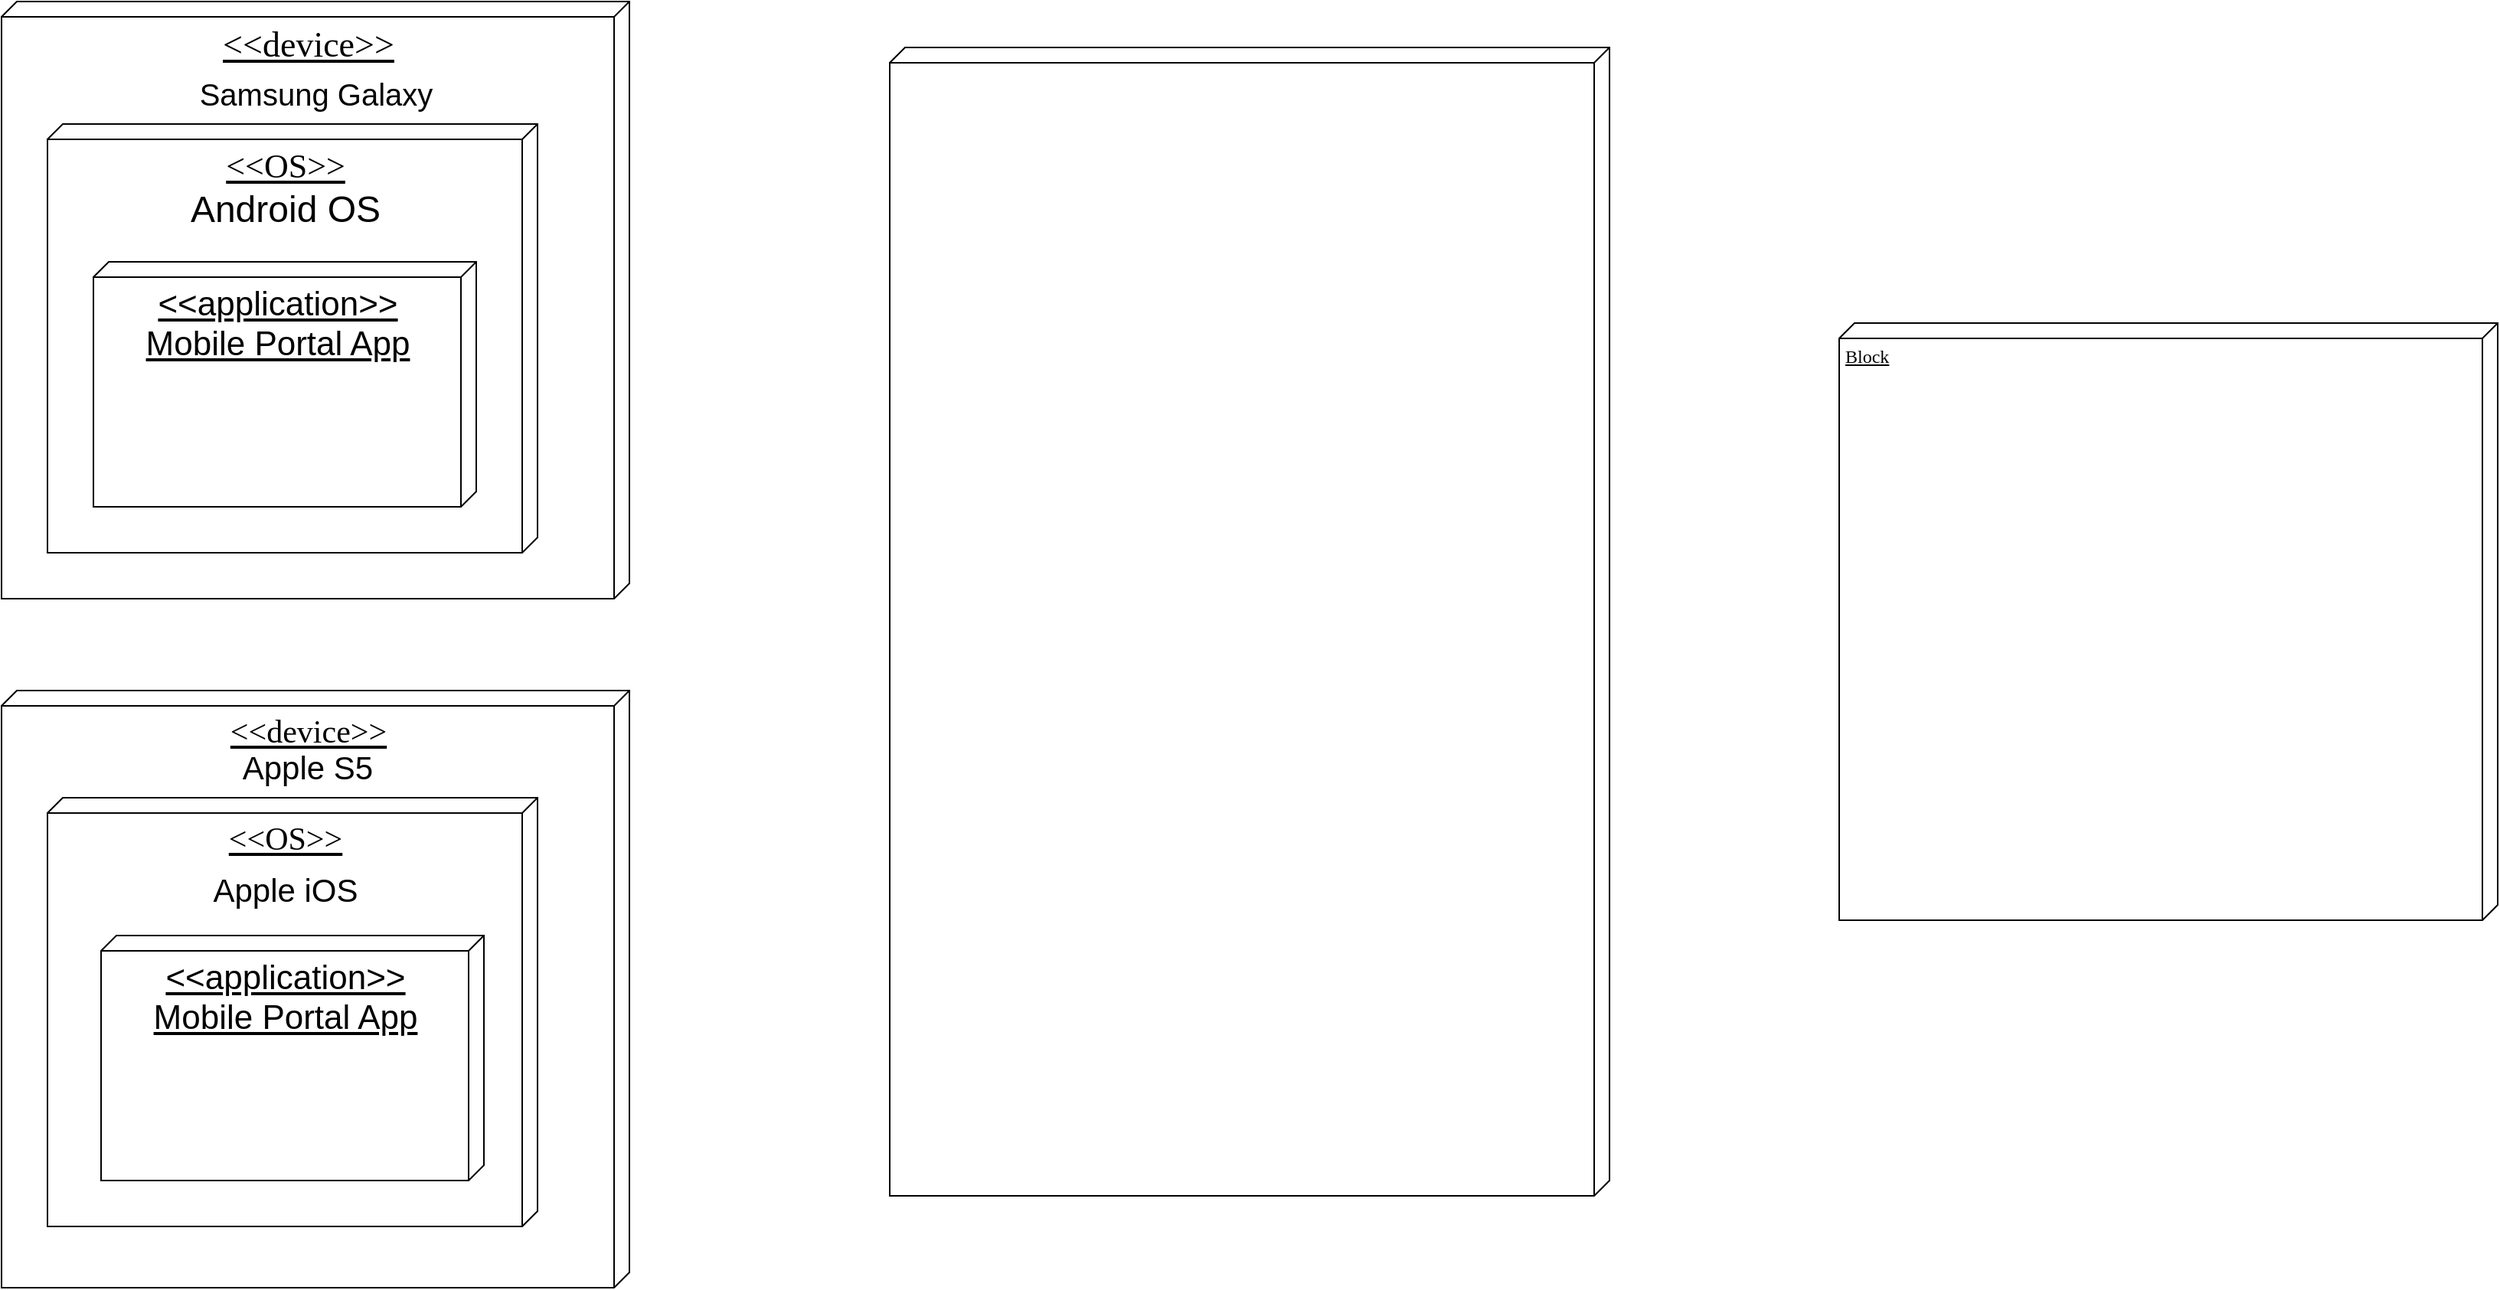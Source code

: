 <mxfile version="14.6.9" type="github">
  <diagram name="Page-1" id="5f0bae14-7c28-e335-631c-24af17079c00">
    <mxGraphModel dx="2583" dy="781" grid="1" gridSize="10" guides="1" tooltips="1" connect="1" arrows="1" fold="1" page="1" pageScale="1" pageWidth="1100" pageHeight="850" background="#ffffff" math="0" shadow="0">
      <root>
        <mxCell id="0" />
        <mxCell id="1" parent="0" />
        <mxCell id="39150e848f15840c-1" value="" style="verticalAlign=top;align=left;spacingTop=8;spacingLeft=2;spacingRight=12;shape=cube;size=10;direction=south;fontStyle=4;html=1;rounded=0;shadow=0;comic=0;labelBackgroundColor=none;strokeWidth=1;fontFamily=Verdana;fontSize=12" parent="1" vertex="1">
          <mxGeometry x="-300" y="70" width="470" height="750" as="geometry" />
        </mxCell>
        <mxCell id="39150e848f15840c-2" value="Block" style="verticalAlign=top;align=left;spacingTop=8;spacingLeft=2;spacingRight=12;shape=cube;size=10;direction=south;fontStyle=4;html=1;rounded=0;shadow=0;comic=0;labelBackgroundColor=none;strokeWidth=1;fontFamily=Verdana;fontSize=12" parent="1" vertex="1">
          <mxGeometry x="320" y="250" width="430" height="390" as="geometry" />
        </mxCell>
        <mxCell id="bZb01kiOmycca8Bfqlvu-1" value="&lt;div style=&quot;font-size: 23px&quot; align=&quot;center&quot;&gt;&lt;font style=&quot;font-size: 23px&quot;&gt;&amp;lt;&amp;lt;device&amp;gt;&amp;gt;&lt;/font&gt;&lt;/div&gt;&lt;div style=&quot;font-size: 23px&quot; align=&quot;center&quot;&gt;&lt;font style=&quot;font-size: 23px&quot;&gt;&lt;br&gt;&lt;/font&gt;&lt;/div&gt;" style="verticalAlign=top;align=center;spacingTop=8;spacingLeft=2;spacingRight=12;shape=cube;size=10;direction=south;fontStyle=4;html=1;rounded=0;shadow=0;comic=0;labelBackgroundColor=none;strokeWidth=1;fontFamily=Verdana;fontSize=12" parent="1" vertex="1">
          <mxGeometry x="-880" y="40" width="410" height="390" as="geometry" />
        </mxCell>
        <mxCell id="bZb01kiOmycca8Bfqlvu-2" value="&lt;div style=&quot;font-size: 22px&quot; align=&quot;center&quot;&gt;&lt;font style=&quot;font-size: 22px&quot;&gt;&amp;lt;&amp;lt;OS&amp;gt;&amp;gt;&lt;/font&gt;&lt;/div&gt;&lt;div style=&quot;font-size: 22px&quot; align=&quot;center&quot;&gt;&lt;font style=&quot;font-size: 22px&quot;&gt;&lt;br&gt;&lt;/font&gt;&lt;/div&gt;" style="verticalAlign=top;align=center;spacingTop=8;spacingLeft=2;spacingRight=12;shape=cube;size=10;direction=south;fontStyle=4;html=1;rounded=0;shadow=0;comic=0;labelBackgroundColor=none;strokeWidth=1;fontFamily=Verdana;fontSize=12" parent="1" vertex="1">
          <mxGeometry x="-850" y="120" width="320" height="280" as="geometry" />
        </mxCell>
        <mxCell id="bZb01kiOmycca8Bfqlvu-3" value="&lt;div style=&quot;font-size: 24px&quot;&gt;&lt;font style=&quot;font-size: 24px&quot;&gt;Android OS&lt;/font&gt;&lt;/div&gt;&lt;div style=&quot;font-size: 24px&quot;&gt;&lt;font style=&quot;font-size: 24px&quot;&gt;&lt;br&gt;&lt;/font&gt;&lt;/div&gt;" style="text;html=1;strokeColor=none;fillColor=none;align=center;verticalAlign=middle;whiteSpace=wrap;rounded=0;" parent="1" vertex="1">
          <mxGeometry x="-777.5" y="180" width="165" height="20" as="geometry" />
        </mxCell>
        <mxCell id="bZb01kiOmycca8Bfqlvu-4" value="&lt;font style=&quot;font-size: 20px&quot;&gt;Samsung Galaxy&lt;/font&gt;" style="text;html=1;strokeColor=none;fillColor=none;align=center;verticalAlign=middle;whiteSpace=wrap;rounded=0;" parent="1" vertex="1">
          <mxGeometry x="-767.5" y="90" width="185" height="20" as="geometry" />
        </mxCell>
        <mxCell id="bZb01kiOmycca8Bfqlvu-6" value="&lt;div style=&quot;font-size: 21px&quot; align=&quot;center&quot;&gt;&lt;font style=&quot;font-size: 21px&quot;&gt;&amp;lt;&amp;lt;device&amp;gt;&amp;gt;&lt;/font&gt;&lt;/div&gt;&lt;div style=&quot;font-size: 21px&quot; align=&quot;center&quot;&gt;&lt;font style=&quot;font-size: 21px&quot;&gt;&lt;br&gt;&lt;/font&gt;&lt;/div&gt;" style="verticalAlign=top;align=center;spacingTop=8;spacingLeft=2;spacingRight=12;shape=cube;size=10;direction=south;fontStyle=4;html=1;rounded=0;shadow=0;comic=0;labelBackgroundColor=none;strokeWidth=1;fontFamily=Verdana;fontSize=12" parent="1" vertex="1">
          <mxGeometry x="-880" y="490" width="410" height="390" as="geometry" />
        </mxCell>
        <mxCell id="bZb01kiOmycca8Bfqlvu-7" value="&lt;div style=&quot;font-size: 21px&quot; align=&quot;center&quot;&gt;&lt;font style=&quot;font-size: 21px&quot;&gt;&amp;lt;&amp;lt;OS&amp;gt;&amp;gt;&lt;/font&gt;&lt;/div&gt;&lt;div style=&quot;font-size: 21px&quot; align=&quot;center&quot;&gt;&lt;font style=&quot;font-size: 21px&quot;&gt;&lt;br&gt;&lt;/font&gt;&lt;/div&gt;" style="verticalAlign=top;align=center;spacingTop=8;spacingLeft=2;spacingRight=12;shape=cube;size=10;direction=south;fontStyle=4;html=1;rounded=0;shadow=0;comic=0;labelBackgroundColor=none;strokeWidth=1;fontFamily=Verdana;fontSize=12" parent="1" vertex="1">
          <mxGeometry x="-850" y="560" width="320" height="280" as="geometry" />
        </mxCell>
        <mxCell id="bZb01kiOmycca8Bfqlvu-8" value="&lt;font style=&quot;font-size: 21px&quot;&gt;Apple iOS&lt;/font&gt;" style="text;html=1;strokeColor=none;fillColor=none;align=center;verticalAlign=middle;whiteSpace=wrap;rounded=0;" parent="1" vertex="1">
          <mxGeometry x="-752.5" y="610" width="115" height="20" as="geometry" />
        </mxCell>
        <mxCell id="bZb01kiOmycca8Bfqlvu-9" value="&lt;font style=&quot;font-size: 21px&quot;&gt;Apple S5&lt;/font&gt;" style="text;html=1;strokeColor=none;fillColor=none;align=center;verticalAlign=middle;whiteSpace=wrap;rounded=0;" parent="1" vertex="1">
          <mxGeometry x="-735" y="530" width="110" height="20" as="geometry" />
        </mxCell>
        <mxCell id="NkFCByyqnqAlxPoUBvwc-2" value="&lt;div style=&quot;font-size: 22px&quot; align=&quot;center&quot;&gt;&lt;font style=&quot;font-size: 22px&quot;&gt;&amp;lt;&amp;lt;application&amp;gt;&amp;gt;&lt;/font&gt;&lt;/div&gt;&lt;div style=&quot;font-size: 22px&quot; align=&quot;center&quot;&gt;&lt;font style=&quot;font-size: 22px&quot;&gt;Mobile Portal App&lt;/font&gt;&lt;/div&gt;&lt;div style=&quot;font-size: 22px&quot; align=&quot;center&quot;&gt;&lt;font style=&quot;font-size: 22px&quot;&gt;&lt;br&gt;&lt;/font&gt;&lt;/div&gt;" style="verticalAlign=top;align=center;spacingTop=8;spacingLeft=2;spacingRight=12;shape=cube;size=10;direction=south;fontStyle=4;html=1;" vertex="1" parent="1">
          <mxGeometry x="-820" y="210" width="250" height="160" as="geometry" />
        </mxCell>
        <mxCell id="NkFCByyqnqAlxPoUBvwc-4" value="&lt;div style=&quot;font-size: 22px&quot; align=&quot;center&quot;&gt;&lt;font style=&quot;font-size: 22px&quot;&gt;&amp;lt;&amp;lt;application&amp;gt;&amp;gt;&lt;/font&gt;&lt;/div&gt;&lt;div style=&quot;font-size: 22px&quot; align=&quot;center&quot;&gt;&lt;font style=&quot;font-size: 22px&quot;&gt;Mobile Portal App&lt;/font&gt;&lt;/div&gt;&lt;div style=&quot;font-size: 22px&quot; align=&quot;center&quot;&gt;&lt;font style=&quot;font-size: 22px&quot;&gt;&lt;br&gt;&lt;/font&gt;&lt;/div&gt;" style="verticalAlign=top;align=center;spacingTop=8;spacingLeft=2;spacingRight=12;shape=cube;size=10;direction=south;fontStyle=4;html=1;" vertex="1" parent="1">
          <mxGeometry x="-815" y="650" width="250" height="160" as="geometry" />
        </mxCell>
      </root>
    </mxGraphModel>
  </diagram>
</mxfile>
